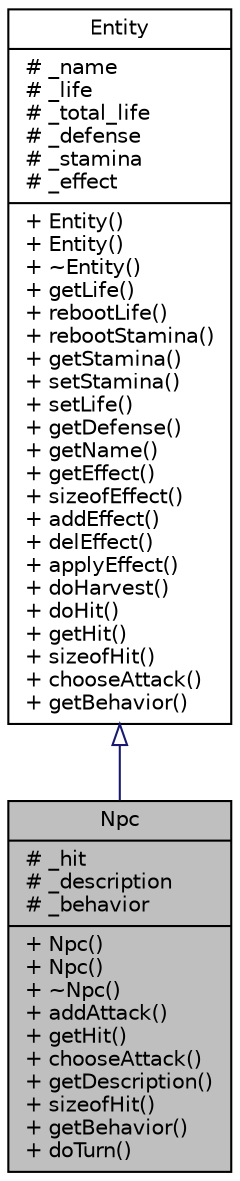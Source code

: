 digraph "Npc"
{
 // LATEX_PDF_SIZE
  edge [fontname="Helvetica",fontsize="10",labelfontname="Helvetica",labelfontsize="10"];
  node [fontname="Helvetica",fontsize="10",shape=record];
  Node1 [label="{Npc\n|# _hit\l# _description\l# _behavior\l|+ Npc()\l+ Npc()\l+ ~Npc()\l+ addAttack()\l+ getHit()\l+ chooseAttack()\l+ getDescription()\l+ sizeofHit()\l+ getBehavior()\l+ doTurn()\l}",height=0.2,width=0.4,color="black", fillcolor="grey75", style="filled", fontcolor="black",tooltip=" "];
  Node2 -> Node1 [dir="back",color="midnightblue",fontsize="10",style="solid",arrowtail="onormal",fontname="Helvetica"];
  Node2 [label="{Entity\n|# _name\l# _life\l# _total_life\l# _defense\l# _stamina\l# _effect\l|+ Entity()\l+ Entity()\l+ ~Entity()\l+ getLife()\l+ rebootLife()\l+ rebootStamina()\l+ getStamina()\l+ setStamina()\l+ setLife()\l+ getDefense()\l+ getName()\l+ getEffect()\l+ sizeofEffect()\l+ addEffect()\l+ delEffect()\l+ applyEffect()\l+ doHarvest()\l+ doHit()\l+ getHit()\l+ sizeofHit()\l+ chooseAttack()\l+ getBehavior()\l}",height=0.2,width=0.4,color="black", fillcolor="white", style="filled",URL="$classEntity.html",tooltip=" "];
}
